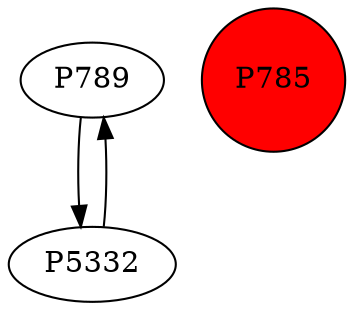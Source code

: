 digraph {
	P789 -> P5332
	P5332 -> P789
	P785 [shape=circle]
	P785 [style=filled]
	P785 [fillcolor=red]
}
